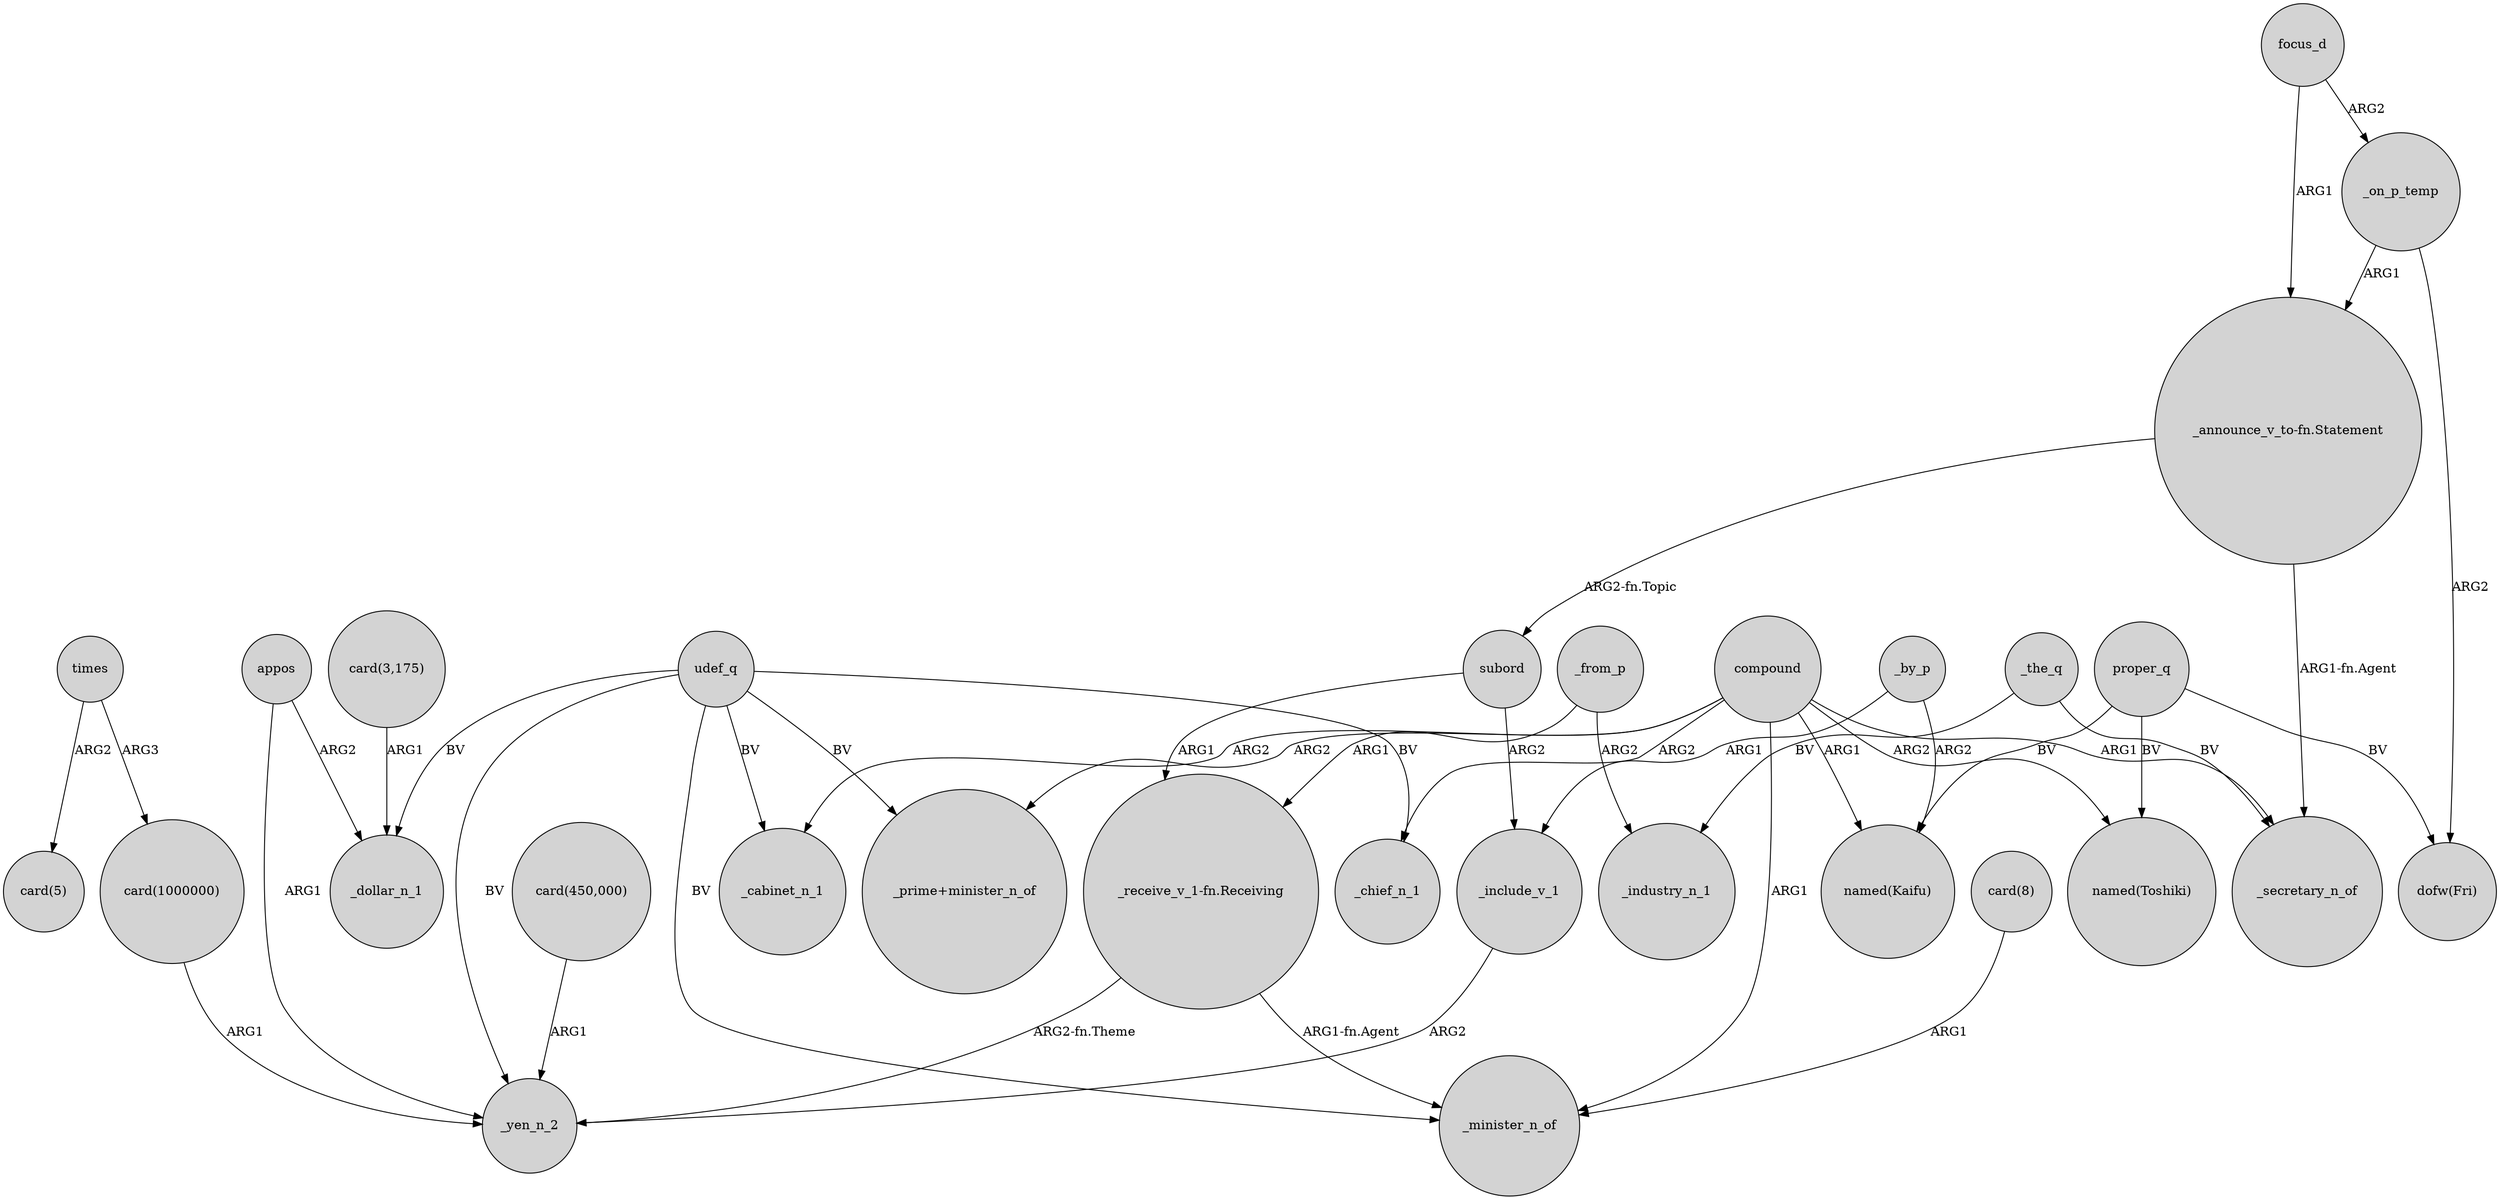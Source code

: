 digraph {
	node [shape=circle style=filled]
	times -> "card(5)" [label=ARG2]
	"card(1000000)" -> _yen_n_2 [label=ARG1]
	appos -> _dollar_n_1 [label=ARG2]
	proper_q -> "dofw(Fri)" [label=BV]
	udef_q -> _yen_n_2 [label=BV]
	compound -> "_prime+minister_n_of" [label=ARG2]
	"card(3,175)" -> _dollar_n_1 [label=ARG1]
	compound -> "named(Toshiki)" [label=ARG2]
	compound -> _cabinet_n_1 [label=ARG2]
	focus_d -> "_announce_v_to-fn.Statement" [label=ARG1]
	"_receive_v_1-fn.Receiving" -> _minister_n_of [label="ARG1-fn.Agent"]
	"_announce_v_to-fn.Statement" -> subord [label="ARG2-fn.Topic"]
	"_announce_v_to-fn.Statement" -> _secretary_n_of [label="ARG1-fn.Agent"]
	_from_p -> _industry_n_1 [label=ARG2]
	"card(450,000)" -> _yen_n_2 [label=ARG1]
	focus_d -> _on_p_temp [label=ARG2]
	_the_q -> _industry_n_1 [label=BV]
	_the_q -> _secretary_n_of [label=BV]
	compound -> _chief_n_1 [label=ARG2]
	_include_v_1 -> _yen_n_2 [label=ARG2]
	_by_p -> "named(Kaifu)" [label=ARG2]
	appos -> _yen_n_2 [label=ARG1]
	proper_q -> "named(Toshiki)" [label=BV]
	udef_q -> _cabinet_n_1 [label=BV]
	udef_q -> "_prime+minister_n_of" [label=BV]
	_on_p_temp -> "dofw(Fri)" [label=ARG2]
	udef_q -> _chief_n_1 [label=BV]
	compound -> _minister_n_of [label=ARG1]
	times -> "card(1000000)" [label=ARG3]
	compound -> "named(Kaifu)" [label=ARG1]
	_by_p -> _include_v_1 [label=ARG1]
	"card(8)" -> _minister_n_of [label=ARG1]
	subord -> _include_v_1 [label=ARG2]
	_on_p_temp -> "_announce_v_to-fn.Statement" [label=ARG1]
	udef_q -> _minister_n_of [label=BV]
	_from_p -> "_receive_v_1-fn.Receiving" [label=ARG1]
	compound -> _secretary_n_of [label=ARG1]
	"_receive_v_1-fn.Receiving" -> _yen_n_2 [label="ARG2-fn.Theme"]
	udef_q -> _dollar_n_1 [label=BV]
	proper_q -> "named(Kaifu)" [label=BV]
	subord -> "_receive_v_1-fn.Receiving" [label=ARG1]
}
